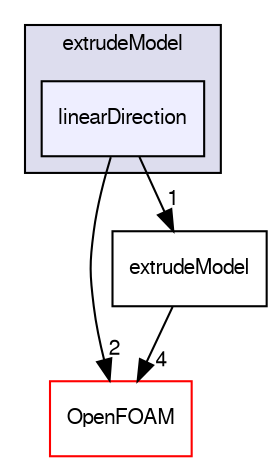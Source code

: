 digraph "src/mesh/extrudeModel/linearDirection" {
  bgcolor=transparent;
  compound=true
  node [ fontsize="10", fontname="FreeSans"];
  edge [ labelfontsize="10", labelfontname="FreeSans"];
  subgraph clusterdir_8ffb679a374cef825c70454904c9ea60 {
    graph [ bgcolor="#ddddee", pencolor="black", label="extrudeModel" fontname="FreeSans", fontsize="10", URL="dir_8ffb679a374cef825c70454904c9ea60.html"]
  dir_48fd6f5345db3bea44e0f3289d562467 [shape=box, label="linearDirection", style="filled", fillcolor="#eeeeff", pencolor="black", URL="dir_48fd6f5345db3bea44e0f3289d562467.html"];
  }
  dir_c5473ff19b20e6ec4dfe5c310b3778a8 [shape=box label="OpenFOAM" color="red" URL="dir_c5473ff19b20e6ec4dfe5c310b3778a8.html"];
  dir_072a70ecf265f9f34db16321b07bc568 [shape=box label="extrudeModel" URL="dir_072a70ecf265f9f34db16321b07bc568.html"];
  dir_48fd6f5345db3bea44e0f3289d562467->dir_c5473ff19b20e6ec4dfe5c310b3778a8 [headlabel="2", labeldistance=1.5 headhref="dir_001554_001706.html"];
  dir_48fd6f5345db3bea44e0f3289d562467->dir_072a70ecf265f9f34db16321b07bc568 [headlabel="1", labeldistance=1.5 headhref="dir_001554_001553.html"];
  dir_072a70ecf265f9f34db16321b07bc568->dir_c5473ff19b20e6ec4dfe5c310b3778a8 [headlabel="4", labeldistance=1.5 headhref="dir_001553_001706.html"];
}
